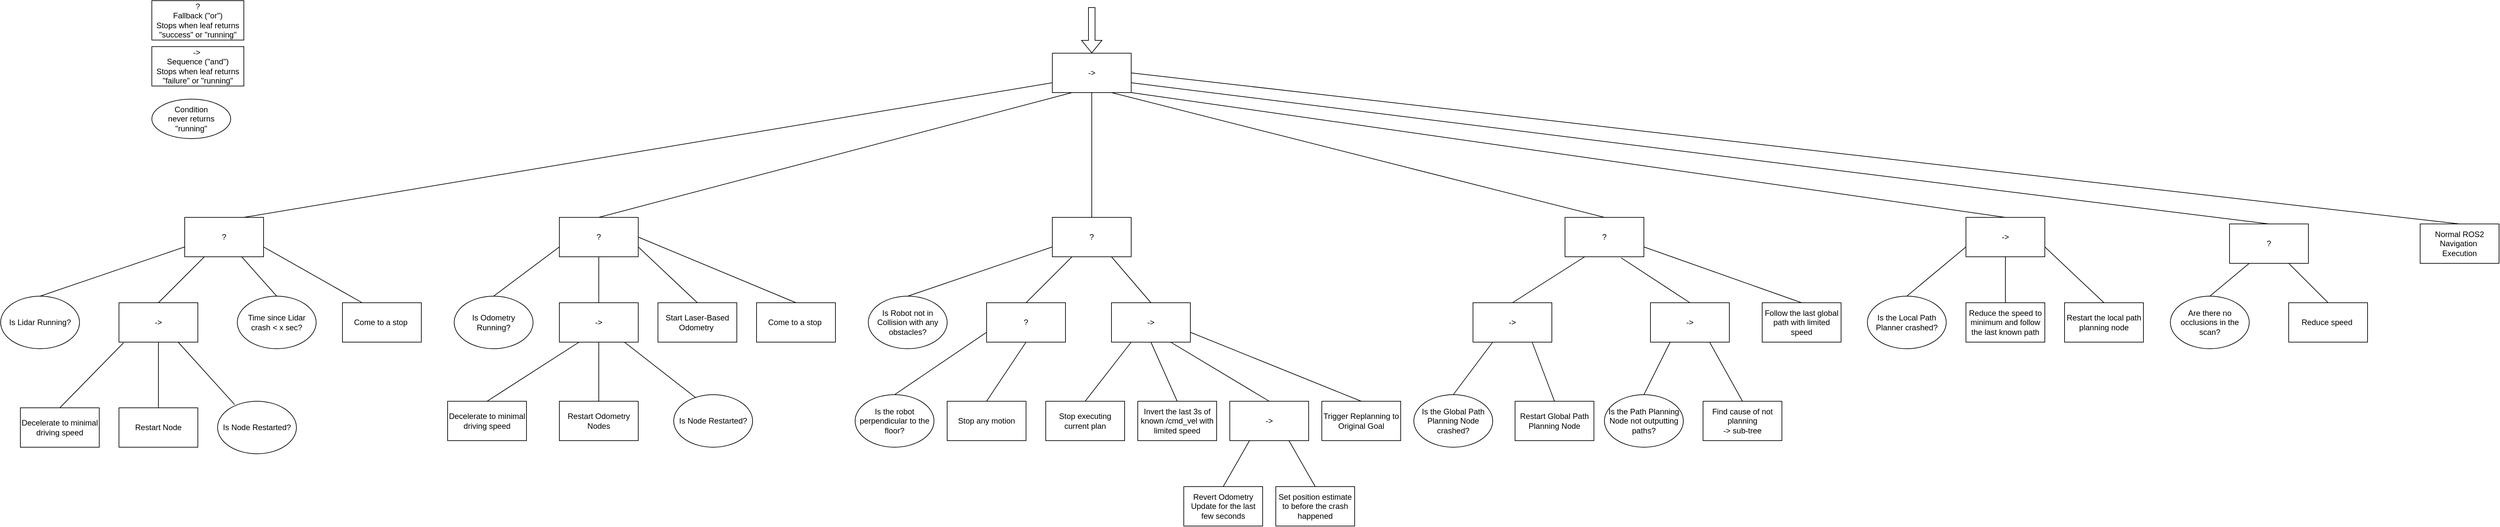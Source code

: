 <mxfile>
    <diagram id="zewooJ_3eShx92wbKeU1" name="Page-1">
        <mxGraphModel dx="2119" dy="706" grid="1" gridSize="10" guides="1" tooltips="1" connect="1" arrows="1" fold="1" page="1" pageScale="1" pageWidth="827" pageHeight="1169" math="0" shadow="0">
            <root>
                <mxCell id="0"/>
                <mxCell id="1" parent="0"/>
                <mxCell id="F0kdyqOcwWJ39xbt-znv-1" value="-&amp;gt;&amp;nbsp;&lt;br&gt;Sequence (&quot;and&quot;)&lt;br&gt;Stops when leaf returns &quot;failure&quot; or &quot;running&quot;" style="rounded=0;whiteSpace=wrap;html=1;" parent="1" vertex="1">
                    <mxGeometry x="-590" y="80" width="140" height="60" as="geometry"/>
                </mxCell>
                <mxCell id="F0kdyqOcwWJ39xbt-znv-2" value="?&lt;br&gt;Fallback (&quot;or&quot;)&lt;br&gt;Stops when leaf returns &quot;success&quot; or &quot;running&quot;" style="rounded=0;whiteSpace=wrap;html=1;" parent="1" vertex="1">
                    <mxGeometry x="-590" y="10" width="140" height="60" as="geometry"/>
                </mxCell>
                <mxCell id="F0kdyqOcwWJ39xbt-znv-3" value="Condition&lt;br&gt;never returns &quot;running&quot;" style="ellipse;whiteSpace=wrap;html=1;" parent="1" vertex="1">
                    <mxGeometry x="-590" y="160" width="120" height="60" as="geometry"/>
                </mxCell>
                <mxCell id="F0kdyqOcwWJ39xbt-znv-4" value="-&amp;gt;" style="rounded=0;whiteSpace=wrap;html=1;" parent="1" vertex="1">
                    <mxGeometry x="780" y="90" width="120" height="60" as="geometry"/>
                </mxCell>
                <mxCell id="F0kdyqOcwWJ39xbt-znv-5" value="?" style="rounded=0;whiteSpace=wrap;html=1;" parent="1" vertex="1">
                    <mxGeometry x="-540" y="340" width="120" height="60" as="geometry"/>
                </mxCell>
                <mxCell id="F0kdyqOcwWJ39xbt-znv-6" value="Is Lidar Running?" style="ellipse;whiteSpace=wrap;html=1;" parent="1" vertex="1">
                    <mxGeometry x="-820" y="460" width="120" height="80" as="geometry"/>
                </mxCell>
                <mxCell id="F0kdyqOcwWJ39xbt-znv-8" value="-&amp;gt;" style="rounded=0;whiteSpace=wrap;html=1;" parent="1" vertex="1">
                    <mxGeometry x="-640" y="470" width="120" height="60" as="geometry"/>
                </mxCell>
                <mxCell id="F0kdyqOcwWJ39xbt-znv-9" value="Decelerate to minimal driving speed" style="rounded=0;whiteSpace=wrap;html=1;" parent="1" vertex="1">
                    <mxGeometry x="-790" y="630" width="120" height="60" as="geometry"/>
                </mxCell>
                <mxCell id="F0kdyqOcwWJ39xbt-znv-10" value="Restart Node" style="rounded=0;whiteSpace=wrap;html=1;" parent="1" vertex="1">
                    <mxGeometry x="-640" y="630" width="120" height="60" as="geometry"/>
                </mxCell>
                <mxCell id="F0kdyqOcwWJ39xbt-znv-12" value="Is Node Restarted?" style="ellipse;whiteSpace=wrap;html=1;" parent="1" vertex="1">
                    <mxGeometry x="-490" y="620" width="120" height="80" as="geometry"/>
                </mxCell>
                <mxCell id="F0kdyqOcwWJ39xbt-znv-13" value="" style="endArrow=none;html=1;rounded=0;entryX=0.058;entryY=1.017;entryDx=0;entryDy=0;entryPerimeter=0;exitX=0.5;exitY=0;exitDx=0;exitDy=0;" parent="1" source="F0kdyqOcwWJ39xbt-znv-9" target="F0kdyqOcwWJ39xbt-znv-8" edge="1">
                    <mxGeometry width="50" height="50" relative="1" as="geometry">
                        <mxPoint x="-700" y="600" as="sourcePoint"/>
                        <mxPoint x="-650" y="550" as="targetPoint"/>
                    </mxGeometry>
                </mxCell>
                <mxCell id="F0kdyqOcwWJ39xbt-znv-14" value="" style="endArrow=none;html=1;rounded=0;entryX=0.5;entryY=1;entryDx=0;entryDy=0;exitX=0.5;exitY=0;exitDx=0;exitDy=0;" parent="1" source="F0kdyqOcwWJ39xbt-znv-10" target="F0kdyqOcwWJ39xbt-znv-8" edge="1">
                    <mxGeometry width="50" height="50" relative="1" as="geometry">
                        <mxPoint x="-720" y="640" as="sourcePoint"/>
                        <mxPoint x="-623.04" y="541.02" as="targetPoint"/>
                    </mxGeometry>
                </mxCell>
                <mxCell id="F0kdyqOcwWJ39xbt-znv-15" value="" style="endArrow=none;html=1;rounded=0;entryX=0.75;entryY=1;entryDx=0;entryDy=0;exitX=0.217;exitY=0.063;exitDx=0;exitDy=0;exitPerimeter=0;" parent="1" source="F0kdyqOcwWJ39xbt-znv-12" target="F0kdyqOcwWJ39xbt-znv-8" edge="1">
                    <mxGeometry width="50" height="50" relative="1" as="geometry">
                        <mxPoint x="-600" y="640" as="sourcePoint"/>
                        <mxPoint x="-600" y="540" as="targetPoint"/>
                    </mxGeometry>
                </mxCell>
                <mxCell id="F0kdyqOcwWJ39xbt-znv-18" value="" style="endArrow=none;html=1;rounded=0;entryX=0;entryY=0.75;entryDx=0;entryDy=0;exitX=0.5;exitY=0;exitDx=0;exitDy=0;" parent="1" source="F0kdyqOcwWJ39xbt-znv-6" target="F0kdyqOcwWJ39xbt-znv-5" edge="1">
                    <mxGeometry width="50" height="50" relative="1" as="geometry">
                        <mxPoint x="-670" y="430" as="sourcePoint"/>
                        <mxPoint x="-620" y="380" as="targetPoint"/>
                    </mxGeometry>
                </mxCell>
                <mxCell id="F0kdyqOcwWJ39xbt-znv-19" value="" style="endArrow=none;html=1;rounded=0;entryX=0.25;entryY=1;entryDx=0;entryDy=0;exitX=0.5;exitY=0;exitDx=0;exitDy=0;" parent="1" source="F0kdyqOcwWJ39xbt-znv-8" target="F0kdyqOcwWJ39xbt-znv-5" edge="1">
                    <mxGeometry width="50" height="50" relative="1" as="geometry">
                        <mxPoint x="-750" y="470" as="sourcePoint"/>
                        <mxPoint x="-530" y="395" as="targetPoint"/>
                    </mxGeometry>
                </mxCell>
                <mxCell id="F0kdyqOcwWJ39xbt-znv-20" value="Time since Lidar crash &amp;lt; x sec?" style="ellipse;whiteSpace=wrap;html=1;" parent="1" vertex="1">
                    <mxGeometry x="-460" y="460" width="120" height="80" as="geometry"/>
                </mxCell>
                <mxCell id="F0kdyqOcwWJ39xbt-znv-22" value="" style="endArrow=none;html=1;rounded=0;exitX=0.5;exitY=0;exitDx=0;exitDy=0;" parent="1" source="F0kdyqOcwWJ39xbt-znv-20" target="F0kdyqOcwWJ39xbt-znv-5" edge="1">
                    <mxGeometry width="50" height="50" relative="1" as="geometry">
                        <mxPoint x="-370.0" y="495.04" as="sourcePoint"/>
                        <mxPoint x="-456.04" y="400" as="targetPoint"/>
                    </mxGeometry>
                </mxCell>
                <mxCell id="F0kdyqOcwWJ39xbt-znv-23" value="Come to a stop&amp;nbsp;" style="rounded=0;whiteSpace=wrap;html=1;" parent="1" vertex="1">
                    <mxGeometry x="-300" y="470" width="120" height="60" as="geometry"/>
                </mxCell>
                <mxCell id="F0kdyqOcwWJ39xbt-znv-25" value="" style="endArrow=none;html=1;rounded=0;entryX=1;entryY=0.75;entryDx=0;entryDy=0;exitX=0.25;exitY=0;exitDx=0;exitDy=0;" parent="1" source="F0kdyqOcwWJ39xbt-znv-23" target="F0kdyqOcwWJ39xbt-znv-5" edge="1">
                    <mxGeometry width="50" height="50" relative="1" as="geometry">
                        <mxPoint x="-328.48" y="628.98" as="sourcePoint"/>
                        <mxPoint x="-240" y="530" as="targetPoint"/>
                    </mxGeometry>
                </mxCell>
                <mxCell id="F0kdyqOcwWJ39xbt-znv-26" value="" style="endArrow=none;html=1;rounded=0;exitX=0.75;exitY=0;exitDx=0;exitDy=0;entryX=0;entryY=0.75;entryDx=0;entryDy=0;" parent="1" source="F0kdyqOcwWJ39xbt-znv-5" target="F0kdyqOcwWJ39xbt-znv-4" edge="1">
                    <mxGeometry width="50" height="50" relative="1" as="geometry">
                        <mxPoint x="-30" y="480" as="sourcePoint"/>
                        <mxPoint x="20" y="430" as="targetPoint"/>
                    </mxGeometry>
                </mxCell>
                <mxCell id="F0kdyqOcwWJ39xbt-znv-27" value="?" style="rounded=0;whiteSpace=wrap;html=1;" parent="1" vertex="1">
                    <mxGeometry x="30" y="340" width="120" height="60" as="geometry"/>
                </mxCell>
                <mxCell id="F0kdyqOcwWJ39xbt-znv-28" value="Is Odometry Running?" style="ellipse;whiteSpace=wrap;html=1;" parent="1" vertex="1">
                    <mxGeometry x="-130" y="460" width="120" height="80" as="geometry"/>
                </mxCell>
                <mxCell id="F0kdyqOcwWJ39xbt-znv-29" value="" style="endArrow=none;html=1;rounded=0;exitX=0.5;exitY=0;exitDx=0;exitDy=0;entryX=0;entryY=0.75;entryDx=0;entryDy=0;" parent="1" source="F0kdyqOcwWJ39xbt-znv-28" target="F0kdyqOcwWJ39xbt-znv-27" edge="1">
                    <mxGeometry width="50" height="50" relative="1" as="geometry">
                        <mxPoint x="-30" y="460" as="sourcePoint"/>
                        <mxPoint x="20" y="410" as="targetPoint"/>
                    </mxGeometry>
                </mxCell>
                <mxCell id="F0kdyqOcwWJ39xbt-znv-30" value="Decelerate to minimal driving speed" style="rounded=0;whiteSpace=wrap;html=1;" parent="1" vertex="1">
                    <mxGeometry x="-140" y="620" width="120" height="60" as="geometry"/>
                </mxCell>
                <mxCell id="F0kdyqOcwWJ39xbt-znv-31" value="Restart Odometry Nodes" style="rounded=0;whiteSpace=wrap;html=1;" parent="1" vertex="1">
                    <mxGeometry x="30" y="620" width="120" height="60" as="geometry"/>
                </mxCell>
                <mxCell id="F0kdyqOcwWJ39xbt-znv-32" value="-&amp;gt;" style="rounded=0;whiteSpace=wrap;html=1;" parent="1" vertex="1">
                    <mxGeometry x="30" y="470" width="120" height="60" as="geometry"/>
                </mxCell>
                <mxCell id="F0kdyqOcwWJ39xbt-znv-33" value="" style="endArrow=none;html=1;rounded=0;exitX=0.5;exitY=0;exitDx=0;exitDy=0;entryX=0.5;entryY=1;entryDx=0;entryDy=0;" parent="1" source="F0kdyqOcwWJ39xbt-znv-32" target="F0kdyqOcwWJ39xbt-znv-27" edge="1">
                    <mxGeometry width="50" height="50" relative="1" as="geometry">
                        <mxPoint x="60" y="460" as="sourcePoint"/>
                        <mxPoint x="110" y="410" as="targetPoint"/>
                    </mxGeometry>
                </mxCell>
                <mxCell id="F0kdyqOcwWJ39xbt-znv-34" value="Is Node Restarted?" style="ellipse;whiteSpace=wrap;html=1;" parent="1" vertex="1">
                    <mxGeometry x="204" y="610" width="120" height="80" as="geometry"/>
                </mxCell>
                <mxCell id="F0kdyqOcwWJ39xbt-znv-35" value="" style="endArrow=none;html=1;rounded=0;entryX=0.25;entryY=1;entryDx=0;entryDy=0;exitX=0.5;exitY=0;exitDx=0;exitDy=0;" parent="1" source="F0kdyqOcwWJ39xbt-znv-30" target="F0kdyqOcwWJ39xbt-znv-32" edge="1">
                    <mxGeometry width="50" height="50" relative="1" as="geometry">
                        <mxPoint x="-40" y="600" as="sourcePoint"/>
                        <mxPoint x="10" y="550" as="targetPoint"/>
                    </mxGeometry>
                </mxCell>
                <mxCell id="F0kdyqOcwWJ39xbt-znv-36" value="" style="endArrow=none;html=1;rounded=0;entryX=0.5;entryY=1;entryDx=0;entryDy=0;exitX=0.5;exitY=0;exitDx=0;exitDy=0;" parent="1" source="F0kdyqOcwWJ39xbt-znv-31" target="F0kdyqOcwWJ39xbt-znv-32" edge="1">
                    <mxGeometry width="50" height="50" relative="1" as="geometry">
                        <mxPoint x="-30" y="630" as="sourcePoint"/>
                        <mxPoint x="70" y="540" as="targetPoint"/>
                    </mxGeometry>
                </mxCell>
                <mxCell id="F0kdyqOcwWJ39xbt-znv-37" value="" style="endArrow=none;html=1;rounded=0;entryX=0.825;entryY=1;entryDx=0;entryDy=0;entryPerimeter=0;exitX=0.283;exitY=0.063;exitDx=0;exitDy=0;exitPerimeter=0;" parent="1" source="F0kdyqOcwWJ39xbt-znv-34" target="F0kdyqOcwWJ39xbt-znv-32" edge="1">
                    <mxGeometry width="50" height="50" relative="1" as="geometry">
                        <mxPoint x="190" y="620" as="sourcePoint"/>
                        <mxPoint x="130" y="550" as="targetPoint"/>
                    </mxGeometry>
                </mxCell>
                <mxCell id="F0kdyqOcwWJ39xbt-znv-38" value="Start Laser-Based Odometry&amp;nbsp;" style="rounded=0;whiteSpace=wrap;html=1;" parent="1" vertex="1">
                    <mxGeometry x="180" y="470" width="120" height="60" as="geometry"/>
                </mxCell>
                <mxCell id="F0kdyqOcwWJ39xbt-znv-39" value="Come to a stop&amp;nbsp;" style="rounded=0;whiteSpace=wrap;html=1;" parent="1" vertex="1">
                    <mxGeometry x="330" y="470" width="120" height="60" as="geometry"/>
                </mxCell>
                <mxCell id="F0kdyqOcwWJ39xbt-znv-40" value="" style="endArrow=none;html=1;rounded=0;entryX=1;entryY=0.75;entryDx=0;entryDy=0;exitX=0.5;exitY=0;exitDx=0;exitDy=0;" parent="1" source="F0kdyqOcwWJ39xbt-znv-38" target="F0kdyqOcwWJ39xbt-znv-27" edge="1">
                    <mxGeometry width="50" height="50" relative="1" as="geometry">
                        <mxPoint x="230" y="450" as="sourcePoint"/>
                        <mxPoint x="280" y="400" as="targetPoint"/>
                    </mxGeometry>
                </mxCell>
                <mxCell id="F0kdyqOcwWJ39xbt-znv-41" value="" style="endArrow=none;html=1;rounded=0;entryX=1;entryY=0.5;entryDx=0;entryDy=0;exitX=0.5;exitY=0;exitDx=0;exitDy=0;" parent="1" source="F0kdyqOcwWJ39xbt-znv-39" target="F0kdyqOcwWJ39xbt-znv-27" edge="1">
                    <mxGeometry width="50" height="50" relative="1" as="geometry">
                        <mxPoint x="280" y="470" as="sourcePoint"/>
                        <mxPoint x="180" y="385" as="targetPoint"/>
                    </mxGeometry>
                </mxCell>
                <mxCell id="F0kdyqOcwWJ39xbt-znv-42" value="" style="endArrow=none;html=1;rounded=0;entryX=0.25;entryY=1;entryDx=0;entryDy=0;exitX=0.5;exitY=0;exitDx=0;exitDy=0;" parent="1" source="F0kdyqOcwWJ39xbt-znv-27" target="F0kdyqOcwWJ39xbt-znv-4" edge="1">
                    <mxGeometry width="50" height="50" relative="1" as="geometry">
                        <mxPoint x="300" y="330" as="sourcePoint"/>
                        <mxPoint x="350" y="280" as="targetPoint"/>
                    </mxGeometry>
                </mxCell>
                <mxCell id="F0kdyqOcwWJ39xbt-znv-43" value="?" style="rounded=0;whiteSpace=wrap;html=1;" parent="1" vertex="1">
                    <mxGeometry x="780" y="340" width="120" height="60" as="geometry"/>
                </mxCell>
                <mxCell id="F0kdyqOcwWJ39xbt-znv-44" value="Is Robot not in Collision with any obstacles?" style="ellipse;whiteSpace=wrap;html=1;" parent="1" vertex="1">
                    <mxGeometry x="500" y="460" width="120" height="80" as="geometry"/>
                </mxCell>
                <mxCell id="F0kdyqOcwWJ39xbt-znv-47" value="" style="shape=flexArrow;endArrow=classic;html=1;rounded=0;entryX=0.5;entryY=0;entryDx=0;entryDy=0;" parent="1" target="F0kdyqOcwWJ39xbt-znv-4" edge="1">
                    <mxGeometry width="50" height="50" relative="1" as="geometry">
                        <mxPoint x="840" y="20" as="sourcePoint"/>
                        <mxPoint x="660" y="30" as="targetPoint"/>
                    </mxGeometry>
                </mxCell>
                <mxCell id="F0kdyqOcwWJ39xbt-znv-48" value="" style="endArrow=none;html=1;rounded=0;exitX=0.5;exitY=0;exitDx=0;exitDy=0;entryX=0;entryY=0.75;entryDx=0;entryDy=0;" parent="1" source="F0kdyqOcwWJ39xbt-znv-44" target="F0kdyqOcwWJ39xbt-znv-43" edge="1">
                    <mxGeometry width="50" height="50" relative="1" as="geometry">
                        <mxPoint x="630" y="450" as="sourcePoint"/>
                        <mxPoint x="680" y="400" as="targetPoint"/>
                    </mxGeometry>
                </mxCell>
                <mxCell id="F0kdyqOcwWJ39xbt-znv-52" value="?" style="rounded=0;whiteSpace=wrap;html=1;" parent="1" vertex="1">
                    <mxGeometry x="680" y="470" width="120" height="60" as="geometry"/>
                </mxCell>
                <mxCell id="F0kdyqOcwWJ39xbt-znv-54" value="Is the robot perpendicular to the floor?" style="ellipse;whiteSpace=wrap;html=1;" parent="1" vertex="1">
                    <mxGeometry x="480" y="610" width="120" height="80" as="geometry"/>
                </mxCell>
                <mxCell id="F0kdyqOcwWJ39xbt-znv-55" value="Stop any motion" style="rounded=0;whiteSpace=wrap;html=1;" parent="1" vertex="1">
                    <mxGeometry x="620" y="620" width="120" height="60" as="geometry"/>
                </mxCell>
                <mxCell id="F0kdyqOcwWJ39xbt-znv-56" value="" style="endArrow=none;html=1;rounded=0;exitX=0.5;exitY=0;exitDx=0;exitDy=0;entryX=0;entryY=0.75;entryDx=0;entryDy=0;" parent="1" source="F0kdyqOcwWJ39xbt-znv-54" target="F0kdyqOcwWJ39xbt-znv-52" edge="1">
                    <mxGeometry width="50" height="50" relative="1" as="geometry">
                        <mxPoint x="650" y="600" as="sourcePoint"/>
                        <mxPoint x="660" y="560" as="targetPoint"/>
                    </mxGeometry>
                </mxCell>
                <mxCell id="F0kdyqOcwWJ39xbt-znv-57" value="" style="endArrow=none;html=1;rounded=0;exitX=0.5;exitY=0;exitDx=0;exitDy=0;entryX=0.5;entryY=1;entryDx=0;entryDy=0;" parent="1" source="F0kdyqOcwWJ39xbt-znv-55" target="F0kdyqOcwWJ39xbt-znv-52" edge="1">
                    <mxGeometry width="50" height="50" relative="1" as="geometry">
                        <mxPoint x="630" y="620" as="sourcePoint"/>
                        <mxPoint x="740" y="560" as="targetPoint"/>
                    </mxGeometry>
                </mxCell>
                <mxCell id="F0kdyqOcwWJ39xbt-znv-58" value="" style="endArrow=none;html=1;rounded=0;exitX=0.5;exitY=0;exitDx=0;exitDy=0;entryX=0.25;entryY=1;entryDx=0;entryDy=0;" parent="1" source="F0kdyqOcwWJ39xbt-znv-52" target="F0kdyqOcwWJ39xbt-znv-43" edge="1">
                    <mxGeometry width="50" height="50" relative="1" as="geometry">
                        <mxPoint x="710" y="620" as="sourcePoint"/>
                        <mxPoint x="775.455" y="540" as="targetPoint"/>
                    </mxGeometry>
                </mxCell>
                <mxCell id="F0kdyqOcwWJ39xbt-znv-59" value="-&amp;gt;" style="rounded=0;whiteSpace=wrap;html=1;" parent="1" vertex="1">
                    <mxGeometry x="870" y="470" width="120" height="60" as="geometry"/>
                </mxCell>
                <mxCell id="F0kdyqOcwWJ39xbt-znv-60" value="" style="endArrow=none;html=1;rounded=0;entryX=0.75;entryY=1;entryDx=0;entryDy=0;exitX=0.5;exitY=0;exitDx=0;exitDy=0;" parent="1" source="F0kdyqOcwWJ39xbt-znv-59" target="F0kdyqOcwWJ39xbt-znv-43" edge="1">
                    <mxGeometry width="50" height="50" relative="1" as="geometry">
                        <mxPoint x="1000" y="460" as="sourcePoint"/>
                        <mxPoint x="910" y="375" as="targetPoint"/>
                    </mxGeometry>
                </mxCell>
                <mxCell id="F0kdyqOcwWJ39xbt-znv-62" value="Stop executing current plan" style="rounded=0;whiteSpace=wrap;html=1;" parent="1" vertex="1">
                    <mxGeometry x="770" y="620" width="120" height="60" as="geometry"/>
                </mxCell>
                <mxCell id="F0kdyqOcwWJ39xbt-znv-63" value="" style="endArrow=none;html=1;rounded=0;exitX=0.5;exitY=0;exitDx=0;exitDy=0;entryX=0.25;entryY=1;entryDx=0;entryDy=0;" parent="1" source="F0kdyqOcwWJ39xbt-znv-62" target="F0kdyqOcwWJ39xbt-znv-59" edge="1">
                    <mxGeometry width="50" height="50" relative="1" as="geometry">
                        <mxPoint x="850" y="630" as="sourcePoint"/>
                        <mxPoint x="900" y="540" as="targetPoint"/>
                    </mxGeometry>
                </mxCell>
                <mxCell id="F0kdyqOcwWJ39xbt-znv-67" value="Invert the last 3s of known /cmd_vel with limited speed" style="rounded=0;whiteSpace=wrap;html=1;" parent="1" vertex="1">
                    <mxGeometry x="910" y="620" width="120" height="60" as="geometry"/>
                </mxCell>
                <mxCell id="F0kdyqOcwWJ39xbt-znv-68" value="" style="endArrow=none;html=1;rounded=0;entryX=0.5;entryY=1;entryDx=0;entryDy=0;exitX=0.5;exitY=0;exitDx=0;exitDy=0;" parent="1" source="F0kdyqOcwWJ39xbt-znv-67" target="F0kdyqOcwWJ39xbt-znv-59" edge="1">
                    <mxGeometry width="50" height="50" relative="1" as="geometry">
                        <mxPoint x="980" y="600" as="sourcePoint"/>
                        <mxPoint x="1030" y="550" as="targetPoint"/>
                    </mxGeometry>
                </mxCell>
                <mxCell id="F0kdyqOcwWJ39xbt-znv-69" value="-&amp;gt;" style="rounded=0;whiteSpace=wrap;html=1;" parent="1" vertex="1">
                    <mxGeometry x="1050" y="620" width="120" height="60" as="geometry"/>
                </mxCell>
                <mxCell id="F0kdyqOcwWJ39xbt-znv-70" value="" style="endArrow=none;html=1;rounded=0;entryX=0.75;entryY=1;entryDx=0;entryDy=0;exitX=0.5;exitY=0;exitDx=0;exitDy=0;" parent="1" source="F0kdyqOcwWJ39xbt-znv-69" target="F0kdyqOcwWJ39xbt-znv-59" edge="1">
                    <mxGeometry width="50" height="50" relative="1" as="geometry">
                        <mxPoint x="1050" y="590" as="sourcePoint"/>
                        <mxPoint x="1100" y="540" as="targetPoint"/>
                    </mxGeometry>
                </mxCell>
                <mxCell id="F0kdyqOcwWJ39xbt-znv-71" value="Trigger Replanning to Original Goal" style="rounded=0;whiteSpace=wrap;html=1;" parent="1" vertex="1">
                    <mxGeometry x="1190" y="620" width="120" height="60" as="geometry"/>
                </mxCell>
                <mxCell id="F0kdyqOcwWJ39xbt-znv-72" value="Revert Odometry Update for the last few seconds" style="rounded=0;whiteSpace=wrap;html=1;" parent="1" vertex="1">
                    <mxGeometry x="980" y="750" width="120" height="60" as="geometry"/>
                </mxCell>
                <mxCell id="F0kdyqOcwWJ39xbt-znv-73" value="Set position estimate to before the crash happened" style="rounded=0;whiteSpace=wrap;html=1;" parent="1" vertex="1">
                    <mxGeometry x="1120" y="750" width="120" height="60" as="geometry"/>
                </mxCell>
                <mxCell id="F0kdyqOcwWJ39xbt-znv-74" value="" style="endArrow=none;html=1;rounded=0;entryX=0.25;entryY=1;entryDx=0;entryDy=0;exitX=0.5;exitY=0;exitDx=0;exitDy=0;" parent="1" source="F0kdyqOcwWJ39xbt-znv-72" target="F0kdyqOcwWJ39xbt-znv-69" edge="1">
                    <mxGeometry width="50" height="50" relative="1" as="geometry">
                        <mxPoint x="1040" y="740" as="sourcePoint"/>
                        <mxPoint x="1090" y="690" as="targetPoint"/>
                    </mxGeometry>
                </mxCell>
                <mxCell id="F0kdyqOcwWJ39xbt-znv-75" value="" style="endArrow=none;html=1;rounded=0;entryX=0.75;entryY=1;entryDx=0;entryDy=0;exitX=0.5;exitY=0;exitDx=0;exitDy=0;" parent="1" source="F0kdyqOcwWJ39xbt-znv-73" target="F0kdyqOcwWJ39xbt-znv-69" edge="1">
                    <mxGeometry width="50" height="50" relative="1" as="geometry">
                        <mxPoint x="1060" y="760" as="sourcePoint"/>
                        <mxPoint x="1090" y="690" as="targetPoint"/>
                    </mxGeometry>
                </mxCell>
                <mxCell id="F0kdyqOcwWJ39xbt-znv-76" value="" style="endArrow=none;html=1;rounded=0;entryX=1;entryY=0.75;entryDx=0;entryDy=0;exitX=0.5;exitY=0;exitDx=0;exitDy=0;" parent="1" source="F0kdyqOcwWJ39xbt-znv-71" target="F0kdyqOcwWJ39xbt-znv-59" edge="1">
                    <mxGeometry width="50" height="50" relative="1" as="geometry">
                        <mxPoint x="1160" y="610" as="sourcePoint"/>
                        <mxPoint x="1010" y="520" as="targetPoint"/>
                    </mxGeometry>
                </mxCell>
                <mxCell id="F0kdyqOcwWJ39xbt-znv-77" value="" style="endArrow=none;html=1;rounded=0;entryX=0.5;entryY=1;entryDx=0;entryDy=0;exitX=0.5;exitY=0;exitDx=0;exitDy=0;" parent="1" source="F0kdyqOcwWJ39xbt-znv-43" target="F0kdyqOcwWJ39xbt-znv-4" edge="1">
                    <mxGeometry width="50" height="50" relative="1" as="geometry">
                        <mxPoint x="710" y="310" as="sourcePoint"/>
                        <mxPoint x="760" y="260" as="targetPoint"/>
                    </mxGeometry>
                </mxCell>
                <mxCell id="F0kdyqOcwWJ39xbt-znv-78" value="?" style="rounded=0;whiteSpace=wrap;html=1;" parent="1" vertex="1">
                    <mxGeometry x="1560" y="340" width="120" height="60" as="geometry"/>
                </mxCell>
                <mxCell id="F0kdyqOcwWJ39xbt-znv-79" value="Is the Global Path Planning Node crashed?" style="ellipse;whiteSpace=wrap;html=1;" parent="1" vertex="1">
                    <mxGeometry x="1330" y="610" width="120" height="80" as="geometry"/>
                </mxCell>
                <mxCell id="F0kdyqOcwWJ39xbt-znv-80" value="-&amp;gt;" style="rounded=0;whiteSpace=wrap;html=1;" parent="1" vertex="1">
                    <mxGeometry x="1420" y="470" width="120" height="60" as="geometry"/>
                </mxCell>
                <mxCell id="F0kdyqOcwWJ39xbt-znv-82" value="Restart Global Path Planning Node" style="rounded=0;whiteSpace=wrap;html=1;" parent="1" vertex="1">
                    <mxGeometry x="1484" y="620" width="120" height="60" as="geometry"/>
                </mxCell>
                <mxCell id="F0kdyqOcwWJ39xbt-znv-83" value="-&amp;gt;" style="rounded=0;whiteSpace=wrap;html=1;" parent="1" vertex="1">
                    <mxGeometry x="1690" y="470" width="120" height="60" as="geometry"/>
                </mxCell>
                <mxCell id="F0kdyqOcwWJ39xbt-znv-84" value="Find cause of not planning&lt;br&gt;-&amp;gt; sub-tree" style="rounded=0;whiteSpace=wrap;html=1;" parent="1" vertex="1">
                    <mxGeometry x="1770" y="620" width="120" height="60" as="geometry"/>
                </mxCell>
                <mxCell id="F0kdyqOcwWJ39xbt-znv-85" value="Is the Path Planning Node not outputting paths?" style="ellipse;whiteSpace=wrap;html=1;" parent="1" vertex="1">
                    <mxGeometry x="1620" y="610" width="120" height="80" as="geometry"/>
                </mxCell>
                <mxCell id="F0kdyqOcwWJ39xbt-znv-86" value="" style="endArrow=none;html=1;rounded=0;entryX=0.75;entryY=1;entryDx=0;entryDy=0;exitX=0.5;exitY=0;exitDx=0;exitDy=0;" parent="1" source="F0kdyqOcwWJ39xbt-znv-78" target="F0kdyqOcwWJ39xbt-znv-4" edge="1">
                    <mxGeometry width="50" height="50" relative="1" as="geometry">
                        <mxPoint x="1200" y="250" as="sourcePoint"/>
                        <mxPoint x="1150" y="180" as="targetPoint"/>
                    </mxGeometry>
                </mxCell>
                <mxCell id="F0kdyqOcwWJ39xbt-znv-87" value="" style="endArrow=none;html=1;rounded=0;entryX=0.25;entryY=1;entryDx=0;entryDy=0;exitX=0.5;exitY=0;exitDx=0;exitDy=0;" parent="1" source="F0kdyqOcwWJ39xbt-znv-80" target="F0kdyqOcwWJ39xbt-znv-78" edge="1">
                    <mxGeometry width="50" height="50" relative="1" as="geometry">
                        <mxPoint x="1410" y="460" as="sourcePoint"/>
                        <mxPoint x="1460" y="410" as="targetPoint"/>
                    </mxGeometry>
                </mxCell>
                <mxCell id="F0kdyqOcwWJ39xbt-znv-88" value="" style="endArrow=none;html=1;rounded=0;entryX=0.25;entryY=1;entryDx=0;entryDy=0;exitX=0.5;exitY=0;exitDx=0;exitDy=0;" parent="1" source="F0kdyqOcwWJ39xbt-znv-79" target="F0kdyqOcwWJ39xbt-znv-80" edge="1">
                    <mxGeometry width="50" height="50" relative="1" as="geometry">
                        <mxPoint x="1310" y="580" as="sourcePoint"/>
                        <mxPoint x="1360" y="530" as="targetPoint"/>
                    </mxGeometry>
                </mxCell>
                <mxCell id="F0kdyqOcwWJ39xbt-znv-89" value="" style="endArrow=none;html=1;rounded=0;entryX=0.75;entryY=1;entryDx=0;entryDy=0;exitX=0.5;exitY=0;exitDx=0;exitDy=0;" parent="1" source="F0kdyqOcwWJ39xbt-znv-82" target="F0kdyqOcwWJ39xbt-znv-80" edge="1">
                    <mxGeometry width="50" height="50" relative="1" as="geometry">
                        <mxPoint x="1400.0" y="620" as="sourcePoint"/>
                        <mxPoint x="1460.0" y="540" as="targetPoint"/>
                    </mxGeometry>
                </mxCell>
                <mxCell id="F0kdyqOcwWJ39xbt-znv-90" value="" style="endArrow=none;html=1;rounded=0;entryX=0.25;entryY=1;entryDx=0;entryDy=0;exitX=0.5;exitY=0;exitDx=0;exitDy=0;" parent="1" source="F0kdyqOcwWJ39xbt-znv-85" target="F0kdyqOcwWJ39xbt-znv-83" edge="1">
                    <mxGeometry width="50" height="50" relative="1" as="geometry">
                        <mxPoint x="1660.0" y="610" as="sourcePoint"/>
                        <mxPoint x="1720.0" y="530" as="targetPoint"/>
                    </mxGeometry>
                </mxCell>
                <mxCell id="F0kdyqOcwWJ39xbt-znv-91" value="" style="endArrow=none;html=1;rounded=0;entryX=0.75;entryY=1;entryDx=0;entryDy=0;exitX=0.5;exitY=0;exitDx=0;exitDy=0;" parent="1" source="F0kdyqOcwWJ39xbt-znv-84" target="F0kdyqOcwWJ39xbt-znv-83" edge="1">
                    <mxGeometry width="50" height="50" relative="1" as="geometry">
                        <mxPoint x="1774" y="630" as="sourcePoint"/>
                        <mxPoint x="1740.0" y="540" as="targetPoint"/>
                    </mxGeometry>
                </mxCell>
                <mxCell id="F0kdyqOcwWJ39xbt-znv-92" value="" style="endArrow=none;html=1;rounded=0;entryX=0.712;entryY=1.027;entryDx=0;entryDy=0;exitX=0.5;exitY=0;exitDx=0;exitDy=0;entryPerimeter=0;" parent="1" source="F0kdyqOcwWJ39xbt-znv-83" target="F0kdyqOcwWJ39xbt-znv-78" edge="1">
                    <mxGeometry width="50" height="50" relative="1" as="geometry">
                        <mxPoint x="1490.0" y="480" as="sourcePoint"/>
                        <mxPoint x="1600.0" y="410" as="targetPoint"/>
                    </mxGeometry>
                </mxCell>
                <mxCell id="F0kdyqOcwWJ39xbt-znv-93" value="?" style="rounded=0;whiteSpace=wrap;html=1;" parent="1" vertex="1">
                    <mxGeometry x="2571" y="350" width="120" height="60" as="geometry"/>
                </mxCell>
                <mxCell id="F0kdyqOcwWJ39xbt-znv-95" value="Are there no occlusions in the scan?" style="ellipse;whiteSpace=wrap;html=1;" parent="1" vertex="1">
                    <mxGeometry x="2481" y="460" width="120" height="80" as="geometry"/>
                </mxCell>
                <mxCell id="F0kdyqOcwWJ39xbt-znv-96" value="" style="endArrow=none;html=1;rounded=0;entryX=0.25;entryY=1;entryDx=0;entryDy=0;exitX=0.5;exitY=0;exitDx=0;exitDy=0;" parent="1" source="F0kdyqOcwWJ39xbt-znv-95" target="F0kdyqOcwWJ39xbt-znv-93" edge="1">
                    <mxGeometry width="50" height="50" relative="1" as="geometry">
                        <mxPoint x="2611" y="440" as="sourcePoint"/>
                        <mxPoint x="2661" y="390" as="targetPoint"/>
                    </mxGeometry>
                </mxCell>
                <mxCell id="F0kdyqOcwWJ39xbt-znv-97" value="Reduce speed&amp;nbsp;" style="rounded=0;whiteSpace=wrap;html=1;" parent="1" vertex="1">
                    <mxGeometry x="2661" y="470" width="120" height="60" as="geometry"/>
                </mxCell>
                <mxCell id="F0kdyqOcwWJ39xbt-znv-98" value="" style="endArrow=none;html=1;rounded=0;entryX=0.75;entryY=1;entryDx=0;entryDy=0;exitX=0.5;exitY=0;exitDx=0;exitDy=0;" parent="1" source="F0kdyqOcwWJ39xbt-znv-97" target="F0kdyqOcwWJ39xbt-znv-93" edge="1">
                    <mxGeometry width="50" height="50" relative="1" as="geometry">
                        <mxPoint x="2881" y="560" as="sourcePoint"/>
                        <mxPoint x="2931" y="510" as="targetPoint"/>
                    </mxGeometry>
                </mxCell>
                <mxCell id="F0kdyqOcwWJ39xbt-znv-99" value="" style="endArrow=none;html=1;rounded=0;entryX=1;entryY=0.75;entryDx=0;entryDy=0;exitX=0.5;exitY=0;exitDx=0;exitDy=0;" parent="1" source="F0kdyqOcwWJ39xbt-znv-93" target="F0kdyqOcwWJ39xbt-znv-4" edge="1">
                    <mxGeometry width="50" height="50" relative="1" as="geometry">
                        <mxPoint x="1700" y="260" as="sourcePoint"/>
                        <mxPoint x="1750" y="210" as="targetPoint"/>
                    </mxGeometry>
                </mxCell>
                <mxCell id="F0kdyqOcwWJ39xbt-znv-100" value="Normal ROS2 Navigation&amp;nbsp;&lt;br&gt;Execution" style="rounded=0;whiteSpace=wrap;html=1;" parent="1" vertex="1">
                    <mxGeometry x="2861" y="350" width="120" height="60" as="geometry"/>
                </mxCell>
                <mxCell id="F0kdyqOcwWJ39xbt-znv-101" value="" style="endArrow=none;html=1;rounded=0;entryX=1;entryY=0.5;entryDx=0;entryDy=0;exitX=0.5;exitY=0;exitDx=0;exitDy=0;" parent="1" source="F0kdyqOcwWJ39xbt-znv-100" target="F0kdyqOcwWJ39xbt-znv-4" edge="1">
                    <mxGeometry width="50" height="50" relative="1" as="geometry">
                        <mxPoint x="1820" y="250" as="sourcePoint"/>
                        <mxPoint x="1870" y="200" as="targetPoint"/>
                    </mxGeometry>
                </mxCell>
                <mxCell id="2" value="Follow the last global path with limited speed" style="rounded=0;whiteSpace=wrap;html=1;" vertex="1" parent="1">
                    <mxGeometry x="1860" y="470" width="120" height="60" as="geometry"/>
                </mxCell>
                <mxCell id="3" value="" style="endArrow=none;html=1;rounded=0;entryX=1;entryY=0.75;entryDx=0;entryDy=0;exitX=0.5;exitY=0;exitDx=0;exitDy=0;" edge="1" parent="1" source="2" target="F0kdyqOcwWJ39xbt-znv-78">
                    <mxGeometry width="50" height="50" relative="1" as="geometry">
                        <mxPoint x="1760.0" y="480" as="sourcePoint"/>
                        <mxPoint x="1655.44" y="411.62" as="targetPoint"/>
                    </mxGeometry>
                </mxCell>
                <mxCell id="4" value="-&amp;gt;" style="rounded=0;whiteSpace=wrap;html=1;" vertex="1" parent="1">
                    <mxGeometry x="2170" y="340" width="120" height="60" as="geometry"/>
                </mxCell>
                <mxCell id="6" value="Is the Local Path Planner crashed?" style="ellipse;whiteSpace=wrap;html=1;" vertex="1" parent="1">
                    <mxGeometry x="2020" y="460" width="120" height="80" as="geometry"/>
                </mxCell>
                <mxCell id="7" value="" style="endArrow=none;html=1;rounded=0;entryX=0;entryY=0.75;entryDx=0;entryDy=0;exitX=0.5;exitY=0;exitDx=0;exitDy=0;" edge="1" parent="1" source="6" target="4">
                    <mxGeometry width="50" height="50" relative="1" as="geometry">
                        <mxPoint x="2013" y="460" as="sourcePoint"/>
                        <mxPoint x="2123" y="390" as="targetPoint"/>
                    </mxGeometry>
                </mxCell>
                <mxCell id="8" value="Restart the local path planning node" style="rounded=0;whiteSpace=wrap;html=1;" vertex="1" parent="1">
                    <mxGeometry x="2320" y="470" width="120" height="60" as="geometry"/>
                </mxCell>
                <mxCell id="9" value="Reduce the speed to minimum and follow the last known path" style="rounded=0;whiteSpace=wrap;html=1;" vertex="1" parent="1">
                    <mxGeometry x="2170" y="470" width="120" height="60" as="geometry"/>
                </mxCell>
                <mxCell id="10" value="" style="endArrow=none;html=1;rounded=0;entryX=0.5;entryY=1;entryDx=0;entryDy=0;exitX=0.5;exitY=0;exitDx=0;exitDy=0;" edge="1" parent="1" source="9" target="4">
                    <mxGeometry width="50" height="50" relative="1" as="geometry">
                        <mxPoint x="2090" y="470" as="sourcePoint"/>
                        <mxPoint x="2180" y="395" as="targetPoint"/>
                    </mxGeometry>
                </mxCell>
                <mxCell id="11" value="" style="endArrow=none;html=1;rounded=0;entryX=1;entryY=0.75;entryDx=0;entryDy=0;exitX=0.5;exitY=0;exitDx=0;exitDy=0;" edge="1" parent="1" source="8" target="4">
                    <mxGeometry width="50" height="50" relative="1" as="geometry">
                        <mxPoint x="2240" y="480" as="sourcePoint"/>
                        <mxPoint x="2240" y="410" as="targetPoint"/>
                    </mxGeometry>
                </mxCell>
                <mxCell id="12" value="" style="endArrow=none;html=1;rounded=0;entryX=1;entryY=1;entryDx=0;entryDy=0;exitX=0.5;exitY=0;exitDx=0;exitDy=0;" edge="1" parent="1" source="4" target="F0kdyqOcwWJ39xbt-znv-4">
                    <mxGeometry width="50" height="50" relative="1" as="geometry">
                        <mxPoint x="1630" y="350" as="sourcePoint"/>
                        <mxPoint x="880" y="160" as="targetPoint"/>
                    </mxGeometry>
                </mxCell>
            </root>
        </mxGraphModel>
    </diagram>
</mxfile>